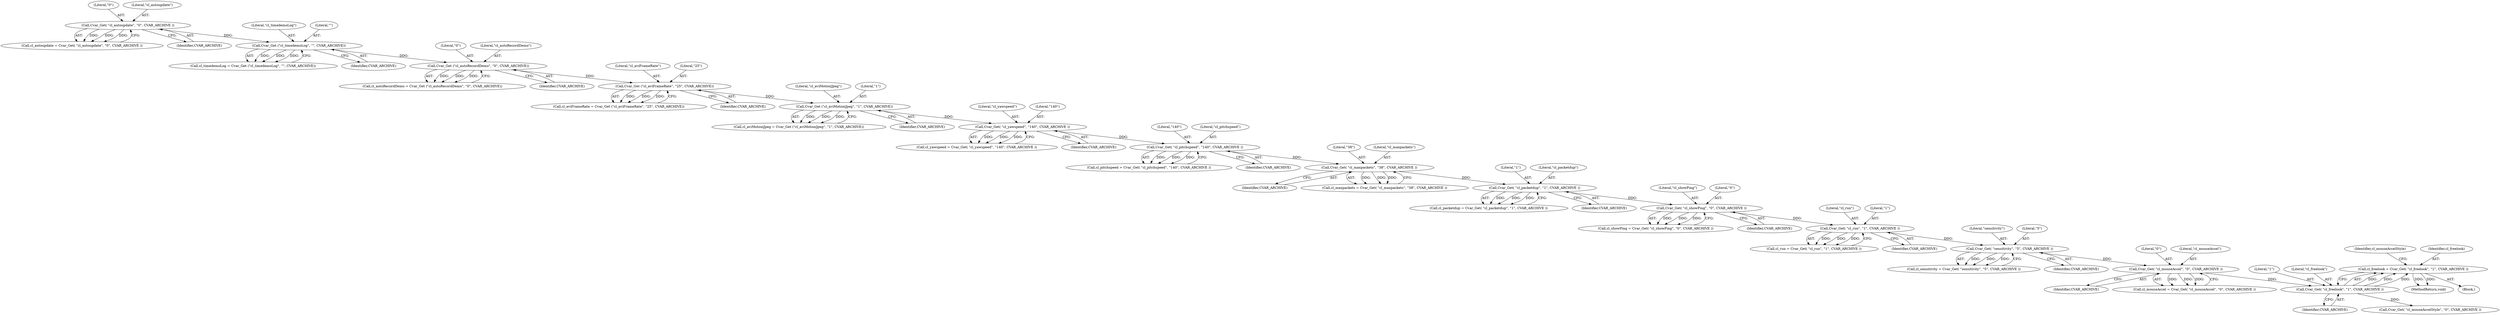 digraph "0_OpenJK_b6ff2bcb1e4e6976d61e316175c6d7c99860fe20@API" {
"1000327" [label="(Call,cl_freelook = Cvar_Get( \"cl_freelook\", \"1\", CVAR_ARCHIVE ))"];
"1000329" [label="(Call,Cvar_Get( \"cl_freelook\", \"1\", CVAR_ARCHIVE ))"];
"1000323" [label="(Call,Cvar_Get( \"cl_mouseAccel\", \"0\", CVAR_ARCHIVE ))"];
"1000317" [label="(Call,Cvar_Get( \"sensitivity\", \"5\", CVAR_ARCHIVE ))"];
"1000311" [label="(Call,Cvar_Get( \"cl_run\", \"1\", CVAR_ARCHIVE ))"];
"1000305" [label="(Call,Cvar_Get( \"cl_showPing\", \"0\", CVAR_ARCHIVE ))"];
"1000299" [label="(Call,Cvar_Get( \"cl_packetdup\", \"1\", CVAR_ARCHIVE ))"];
"1000293" [label="(Call,Cvar_Get( \"cl_maxpackets\", \"38\", CVAR_ARCHIVE ))"];
"1000281" [label="(Call,Cvar_Get( \"cl_pitchspeed\", \"140\", CVAR_ARCHIVE ))"];
"1000275" [label="(Call,Cvar_Get( \"cl_yawspeed\", \"140\", CVAR_ARCHIVE ))"];
"1000251" [label="(Call,Cvar_Get (\"cl_aviMotionJpeg\", \"1\", CVAR_ARCHIVE))"];
"1000245" [label="(Call,Cvar_Get (\"cl_aviFrameRate\", \"25\", CVAR_ARCHIVE))"];
"1000239" [label="(Call,Cvar_Get (\"cl_autoRecordDemo\", \"0\", CVAR_ARCHIVE))"];
"1000233" [label="(Call,Cvar_Get (\"cl_timedemoLog\", \"\", CVAR_ARCHIVE))"];
"1000149" [label="(Call,Cvar_Get( \"cl_autoupdate\", \"0\", CVAR_ARCHIVE ))"];
"1000241" [label="(Literal,\"0\")"];
"1000325" [label="(Literal,\"0\")"];
"1001028" [label="(MethodReturn,void)"];
"1000151" [label="(Literal,\"0\")"];
"1000329" [label="(Call,Cvar_Get( \"cl_freelook\", \"1\", CVAR_ARCHIVE ))"];
"1000279" [label="(Call,cl_pitchspeed = Cvar_Get( \"cl_pitchspeed\", \"140\", CVAR_ARCHIVE ))"];
"1000239" [label="(Call,Cvar_Get (\"cl_autoRecordDemo\", \"0\", CVAR_ARCHIVE))"];
"1000303" [label="(Call,cl_showPing = Cvar_Get( \"cl_showPing\", \"0\", CVAR_ARCHIVE ))"];
"1000315" [label="(Call,cl_sensitivity = Cvar_Get( \"sensitivity\", \"5\", CVAR_ARCHIVE ))"];
"1000317" [label="(Call,Cvar_Get( \"sensitivity\", \"5\", CVAR_ARCHIVE ))"];
"1000312" [label="(Literal,\"cl_run\")"];
"1000273" [label="(Call,cl_yawspeed = Cvar_Get( \"cl_yawspeed\", \"140\", CVAR_ARCHIVE ))"];
"1000283" [label="(Literal,\"140\")"];
"1000332" [label="(Identifier,CVAR_ARCHIVE)"];
"1000245" [label="(Call,Cvar_Get (\"cl_aviFrameRate\", \"25\", CVAR_ARCHIVE))"];
"1000309" [label="(Call,cl_run = Cvar_Get( \"cl_run\", \"1\", CVAR_ARCHIVE ))"];
"1000252" [label="(Literal,\"cl_aviMotionJpeg\")"];
"1000240" [label="(Literal,\"cl_autoRecordDemo\")"];
"1000243" [label="(Call,cl_aviFrameRate = Cvar_Get (\"cl_aviFrameRate\", \"25\", CVAR_ARCHIVE))"];
"1000246" [label="(Literal,\"cl_aviFrameRate\")"];
"1000311" [label="(Call,Cvar_Get( \"cl_run\", \"1\", CVAR_ARCHIVE ))"];
"1000314" [label="(Identifier,CVAR_ARCHIVE)"];
"1000275" [label="(Call,Cvar_Get( \"cl_yawspeed\", \"140\", CVAR_ARCHIVE ))"];
"1000326" [label="(Identifier,CVAR_ARCHIVE)"];
"1000308" [label="(Identifier,CVAR_ARCHIVE)"];
"1000306" [label="(Literal,\"cl_showPing\")"];
"1000297" [label="(Call,cl_packetdup = Cvar_Get( \"cl_packetdup\", \"1\", CVAR_ARCHIVE ))"];
"1000248" [label="(Identifier,CVAR_ARCHIVE)"];
"1000233" [label="(Call,Cvar_Get (\"cl_timedemoLog\", \"\", CVAR_ARCHIVE))"];
"1000234" [label="(Literal,\"cl_timedemoLog\")"];
"1000296" [label="(Identifier,CVAR_ARCHIVE)"];
"1000307" [label="(Literal,\"0\")"];
"1000305" [label="(Call,Cvar_Get( \"cl_showPing\", \"0\", CVAR_ARCHIVE ))"];
"1000295" [label="(Literal,\"38\")"];
"1000281" [label="(Call,Cvar_Get( \"cl_pitchspeed\", \"140\", CVAR_ARCHIVE ))"];
"1000276" [label="(Literal,\"cl_yawspeed\")"];
"1000247" [label="(Literal,\"25\")"];
"1000313" [label="(Literal,\"1\")"];
"1000318" [label="(Literal,\"sensitivity\")"];
"1000282" [label="(Literal,\"cl_pitchspeed\")"];
"1000231" [label="(Call,cl_timedemoLog = Cvar_Get (\"cl_timedemoLog\", \"\", CVAR_ARCHIVE))"];
"1000235" [label="(Literal,\"\")"];
"1000112" [label="(Block,)"];
"1000320" [label="(Identifier,CVAR_ARCHIVE)"];
"1000147" [label="(Call,cl_autoupdate = Cvar_Get( \"cl_autoupdate\", \"0\", CVAR_ARCHIVE ))"];
"1000152" [label="(Identifier,CVAR_ARCHIVE)"];
"1000327" [label="(Call,cl_freelook = Cvar_Get( \"cl_freelook\", \"1\", CVAR_ARCHIVE ))"];
"1000301" [label="(Literal,\"1\")"];
"1000237" [label="(Call,cl_autoRecordDemo = Cvar_Get (\"cl_autoRecordDemo\", \"0\", CVAR_ARCHIVE))"];
"1000302" [label="(Identifier,CVAR_ARCHIVE)"];
"1000293" [label="(Call,Cvar_Get( \"cl_maxpackets\", \"38\", CVAR_ARCHIVE ))"];
"1000334" [label="(Identifier,cl_mouseAccelStyle)"];
"1000291" [label="(Call,cl_maxpackets = Cvar_Get( \"cl_maxpackets\", \"38\", CVAR_ARCHIVE ))"];
"1000331" [label="(Literal,\"1\")"];
"1000277" [label="(Literal,\"140\")"];
"1000328" [label="(Identifier,cl_freelook)"];
"1000251" [label="(Call,Cvar_Get (\"cl_aviMotionJpeg\", \"1\", CVAR_ARCHIVE))"];
"1000150" [label="(Literal,\"cl_autoupdate\")"];
"1000253" [label="(Literal,\"1\")"];
"1000236" [label="(Identifier,CVAR_ARCHIVE)"];
"1000242" [label="(Identifier,CVAR_ARCHIVE)"];
"1000294" [label="(Literal,\"cl_maxpackets\")"];
"1000149" [label="(Call,Cvar_Get( \"cl_autoupdate\", \"0\", CVAR_ARCHIVE ))"];
"1000249" [label="(Call,cl_aviMotionJpeg = Cvar_Get (\"cl_aviMotionJpeg\", \"1\", CVAR_ARCHIVE))"];
"1000330" [label="(Literal,\"cl_freelook\")"];
"1000319" [label="(Literal,\"5\")"];
"1000299" [label="(Call,Cvar_Get( \"cl_packetdup\", \"1\", CVAR_ARCHIVE ))"];
"1000300" [label="(Literal,\"cl_packetdup\")"];
"1000324" [label="(Literal,\"cl_mouseAccel\")"];
"1000323" [label="(Call,Cvar_Get( \"cl_mouseAccel\", \"0\", CVAR_ARCHIVE ))"];
"1000321" [label="(Call,cl_mouseAccel = Cvar_Get( \"cl_mouseAccel\", \"0\", CVAR_ARCHIVE ))"];
"1000254" [label="(Identifier,CVAR_ARCHIVE)"];
"1000284" [label="(Identifier,CVAR_ARCHIVE)"];
"1000335" [label="(Call,Cvar_Get( \"cl_mouseAccelStyle\", \"0\", CVAR_ARCHIVE ))"];
"1000278" [label="(Identifier,CVAR_ARCHIVE)"];
"1000327" -> "1000112"  [label="AST: "];
"1000327" -> "1000329"  [label="CFG: "];
"1000328" -> "1000327"  [label="AST: "];
"1000329" -> "1000327"  [label="AST: "];
"1000334" -> "1000327"  [label="CFG: "];
"1000327" -> "1001028"  [label="DDG: "];
"1000327" -> "1001028"  [label="DDG: "];
"1000329" -> "1000327"  [label="DDG: "];
"1000329" -> "1000327"  [label="DDG: "];
"1000329" -> "1000327"  [label="DDG: "];
"1000329" -> "1000332"  [label="CFG: "];
"1000330" -> "1000329"  [label="AST: "];
"1000331" -> "1000329"  [label="AST: "];
"1000332" -> "1000329"  [label="AST: "];
"1000323" -> "1000329"  [label="DDG: "];
"1000329" -> "1000335"  [label="DDG: "];
"1000323" -> "1000321"  [label="AST: "];
"1000323" -> "1000326"  [label="CFG: "];
"1000324" -> "1000323"  [label="AST: "];
"1000325" -> "1000323"  [label="AST: "];
"1000326" -> "1000323"  [label="AST: "];
"1000321" -> "1000323"  [label="CFG: "];
"1000323" -> "1000321"  [label="DDG: "];
"1000323" -> "1000321"  [label="DDG: "];
"1000323" -> "1000321"  [label="DDG: "];
"1000317" -> "1000323"  [label="DDG: "];
"1000317" -> "1000315"  [label="AST: "];
"1000317" -> "1000320"  [label="CFG: "];
"1000318" -> "1000317"  [label="AST: "];
"1000319" -> "1000317"  [label="AST: "];
"1000320" -> "1000317"  [label="AST: "];
"1000315" -> "1000317"  [label="CFG: "];
"1000317" -> "1000315"  [label="DDG: "];
"1000317" -> "1000315"  [label="DDG: "];
"1000317" -> "1000315"  [label="DDG: "];
"1000311" -> "1000317"  [label="DDG: "];
"1000311" -> "1000309"  [label="AST: "];
"1000311" -> "1000314"  [label="CFG: "];
"1000312" -> "1000311"  [label="AST: "];
"1000313" -> "1000311"  [label="AST: "];
"1000314" -> "1000311"  [label="AST: "];
"1000309" -> "1000311"  [label="CFG: "];
"1000311" -> "1000309"  [label="DDG: "];
"1000311" -> "1000309"  [label="DDG: "];
"1000311" -> "1000309"  [label="DDG: "];
"1000305" -> "1000311"  [label="DDG: "];
"1000305" -> "1000303"  [label="AST: "];
"1000305" -> "1000308"  [label="CFG: "];
"1000306" -> "1000305"  [label="AST: "];
"1000307" -> "1000305"  [label="AST: "];
"1000308" -> "1000305"  [label="AST: "];
"1000303" -> "1000305"  [label="CFG: "];
"1000305" -> "1000303"  [label="DDG: "];
"1000305" -> "1000303"  [label="DDG: "];
"1000305" -> "1000303"  [label="DDG: "];
"1000299" -> "1000305"  [label="DDG: "];
"1000299" -> "1000297"  [label="AST: "];
"1000299" -> "1000302"  [label="CFG: "];
"1000300" -> "1000299"  [label="AST: "];
"1000301" -> "1000299"  [label="AST: "];
"1000302" -> "1000299"  [label="AST: "];
"1000297" -> "1000299"  [label="CFG: "];
"1000299" -> "1000297"  [label="DDG: "];
"1000299" -> "1000297"  [label="DDG: "];
"1000299" -> "1000297"  [label="DDG: "];
"1000293" -> "1000299"  [label="DDG: "];
"1000293" -> "1000291"  [label="AST: "];
"1000293" -> "1000296"  [label="CFG: "];
"1000294" -> "1000293"  [label="AST: "];
"1000295" -> "1000293"  [label="AST: "];
"1000296" -> "1000293"  [label="AST: "];
"1000291" -> "1000293"  [label="CFG: "];
"1000293" -> "1000291"  [label="DDG: "];
"1000293" -> "1000291"  [label="DDG: "];
"1000293" -> "1000291"  [label="DDG: "];
"1000281" -> "1000293"  [label="DDG: "];
"1000281" -> "1000279"  [label="AST: "];
"1000281" -> "1000284"  [label="CFG: "];
"1000282" -> "1000281"  [label="AST: "];
"1000283" -> "1000281"  [label="AST: "];
"1000284" -> "1000281"  [label="AST: "];
"1000279" -> "1000281"  [label="CFG: "];
"1000281" -> "1000279"  [label="DDG: "];
"1000281" -> "1000279"  [label="DDG: "];
"1000281" -> "1000279"  [label="DDG: "];
"1000275" -> "1000281"  [label="DDG: "];
"1000275" -> "1000273"  [label="AST: "];
"1000275" -> "1000278"  [label="CFG: "];
"1000276" -> "1000275"  [label="AST: "];
"1000277" -> "1000275"  [label="AST: "];
"1000278" -> "1000275"  [label="AST: "];
"1000273" -> "1000275"  [label="CFG: "];
"1000275" -> "1000273"  [label="DDG: "];
"1000275" -> "1000273"  [label="DDG: "];
"1000275" -> "1000273"  [label="DDG: "];
"1000251" -> "1000275"  [label="DDG: "];
"1000251" -> "1000249"  [label="AST: "];
"1000251" -> "1000254"  [label="CFG: "];
"1000252" -> "1000251"  [label="AST: "];
"1000253" -> "1000251"  [label="AST: "];
"1000254" -> "1000251"  [label="AST: "];
"1000249" -> "1000251"  [label="CFG: "];
"1000251" -> "1000249"  [label="DDG: "];
"1000251" -> "1000249"  [label="DDG: "];
"1000251" -> "1000249"  [label="DDG: "];
"1000245" -> "1000251"  [label="DDG: "];
"1000245" -> "1000243"  [label="AST: "];
"1000245" -> "1000248"  [label="CFG: "];
"1000246" -> "1000245"  [label="AST: "];
"1000247" -> "1000245"  [label="AST: "];
"1000248" -> "1000245"  [label="AST: "];
"1000243" -> "1000245"  [label="CFG: "];
"1000245" -> "1000243"  [label="DDG: "];
"1000245" -> "1000243"  [label="DDG: "];
"1000245" -> "1000243"  [label="DDG: "];
"1000239" -> "1000245"  [label="DDG: "];
"1000239" -> "1000237"  [label="AST: "];
"1000239" -> "1000242"  [label="CFG: "];
"1000240" -> "1000239"  [label="AST: "];
"1000241" -> "1000239"  [label="AST: "];
"1000242" -> "1000239"  [label="AST: "];
"1000237" -> "1000239"  [label="CFG: "];
"1000239" -> "1000237"  [label="DDG: "];
"1000239" -> "1000237"  [label="DDG: "];
"1000239" -> "1000237"  [label="DDG: "];
"1000233" -> "1000239"  [label="DDG: "];
"1000233" -> "1000231"  [label="AST: "];
"1000233" -> "1000236"  [label="CFG: "];
"1000234" -> "1000233"  [label="AST: "];
"1000235" -> "1000233"  [label="AST: "];
"1000236" -> "1000233"  [label="AST: "];
"1000231" -> "1000233"  [label="CFG: "];
"1000233" -> "1000231"  [label="DDG: "];
"1000233" -> "1000231"  [label="DDG: "];
"1000233" -> "1000231"  [label="DDG: "];
"1000149" -> "1000233"  [label="DDG: "];
"1000149" -> "1000147"  [label="AST: "];
"1000149" -> "1000152"  [label="CFG: "];
"1000150" -> "1000149"  [label="AST: "];
"1000151" -> "1000149"  [label="AST: "];
"1000152" -> "1000149"  [label="AST: "];
"1000147" -> "1000149"  [label="CFG: "];
"1000149" -> "1000147"  [label="DDG: "];
"1000149" -> "1000147"  [label="DDG: "];
"1000149" -> "1000147"  [label="DDG: "];
}
